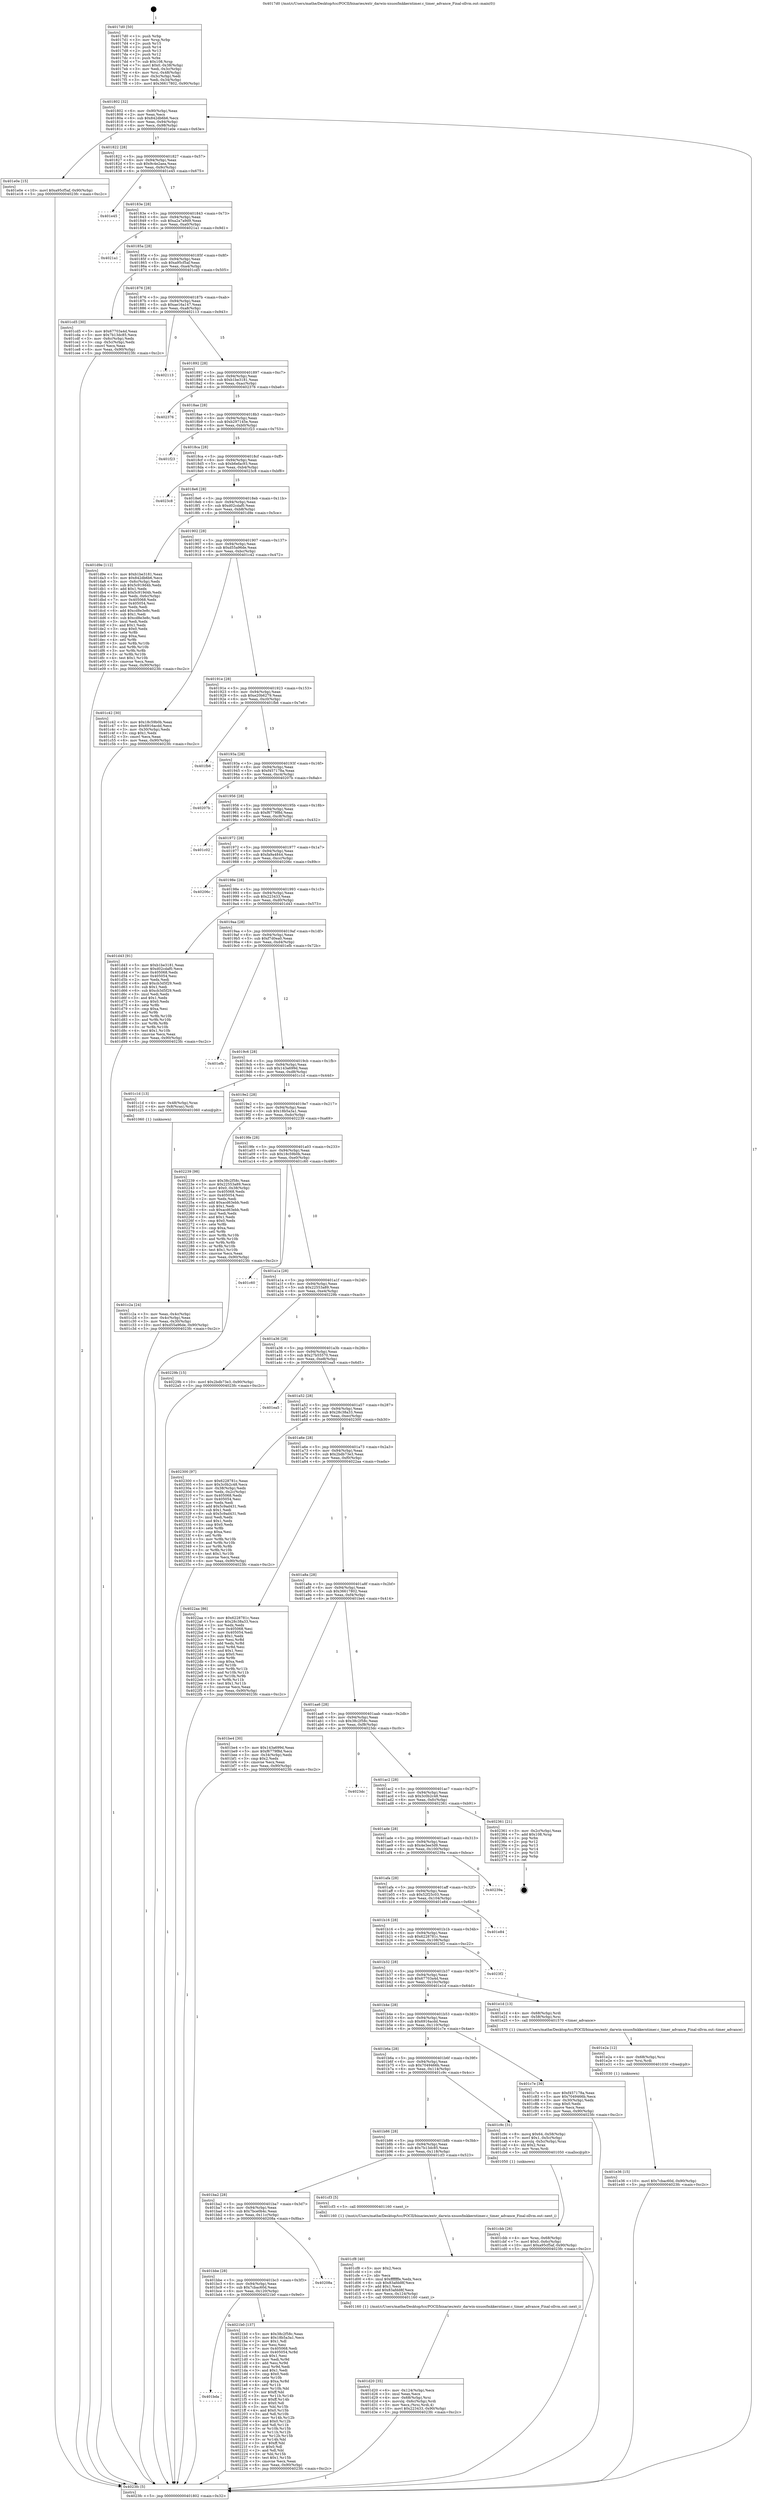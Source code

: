 digraph "0x4017d0" {
  label = "0x4017d0 (/mnt/c/Users/mathe/Desktop/tcc/POCII/binaries/extr_darwin-xnuosfmkkerntimer.c_timer_advance_Final-ollvm.out::main(0))"
  labelloc = "t"
  node[shape=record]

  Entry [label="",width=0.3,height=0.3,shape=circle,fillcolor=black,style=filled]
  "0x401802" [label="{
     0x401802 [32]\l
     | [instrs]\l
     &nbsp;&nbsp;0x401802 \<+6\>: mov -0x90(%rbp),%eax\l
     &nbsp;&nbsp;0x401808 \<+2\>: mov %eax,%ecx\l
     &nbsp;&nbsp;0x40180a \<+6\>: sub $0x842db6b6,%ecx\l
     &nbsp;&nbsp;0x401810 \<+6\>: mov %eax,-0x94(%rbp)\l
     &nbsp;&nbsp;0x401816 \<+6\>: mov %ecx,-0x98(%rbp)\l
     &nbsp;&nbsp;0x40181c \<+6\>: je 0000000000401e0e \<main+0x63e\>\l
  }"]
  "0x401e0e" [label="{
     0x401e0e [15]\l
     | [instrs]\l
     &nbsp;&nbsp;0x401e0e \<+10\>: movl $0xa95cf5af,-0x90(%rbp)\l
     &nbsp;&nbsp;0x401e18 \<+5\>: jmp 00000000004023fc \<main+0xc2c\>\l
  }"]
  "0x401822" [label="{
     0x401822 [28]\l
     | [instrs]\l
     &nbsp;&nbsp;0x401822 \<+5\>: jmp 0000000000401827 \<main+0x57\>\l
     &nbsp;&nbsp;0x401827 \<+6\>: mov -0x94(%rbp),%eax\l
     &nbsp;&nbsp;0x40182d \<+5\>: sub $0x9c4e2aea,%eax\l
     &nbsp;&nbsp;0x401832 \<+6\>: mov %eax,-0x9c(%rbp)\l
     &nbsp;&nbsp;0x401838 \<+6\>: je 0000000000401e45 \<main+0x675\>\l
  }"]
  Exit [label="",width=0.3,height=0.3,shape=circle,fillcolor=black,style=filled,peripheries=2]
  "0x401e45" [label="{
     0x401e45\l
  }", style=dashed]
  "0x40183e" [label="{
     0x40183e [28]\l
     | [instrs]\l
     &nbsp;&nbsp;0x40183e \<+5\>: jmp 0000000000401843 \<main+0x73\>\l
     &nbsp;&nbsp;0x401843 \<+6\>: mov -0x94(%rbp),%eax\l
     &nbsp;&nbsp;0x401849 \<+5\>: sub $0xa2a7a9d9,%eax\l
     &nbsp;&nbsp;0x40184e \<+6\>: mov %eax,-0xa0(%rbp)\l
     &nbsp;&nbsp;0x401854 \<+6\>: je 00000000004021a1 \<main+0x9d1\>\l
  }"]
  "0x401bda" [label="{
     0x401bda\l
  }", style=dashed]
  "0x4021a1" [label="{
     0x4021a1\l
  }", style=dashed]
  "0x40185a" [label="{
     0x40185a [28]\l
     | [instrs]\l
     &nbsp;&nbsp;0x40185a \<+5\>: jmp 000000000040185f \<main+0x8f\>\l
     &nbsp;&nbsp;0x40185f \<+6\>: mov -0x94(%rbp),%eax\l
     &nbsp;&nbsp;0x401865 \<+5\>: sub $0xa95cf5af,%eax\l
     &nbsp;&nbsp;0x40186a \<+6\>: mov %eax,-0xa4(%rbp)\l
     &nbsp;&nbsp;0x401870 \<+6\>: je 0000000000401cd5 \<main+0x505\>\l
  }"]
  "0x4021b0" [label="{
     0x4021b0 [137]\l
     | [instrs]\l
     &nbsp;&nbsp;0x4021b0 \<+5\>: mov $0x38c2f58c,%eax\l
     &nbsp;&nbsp;0x4021b5 \<+5\>: mov $0x18b5a3a1,%ecx\l
     &nbsp;&nbsp;0x4021ba \<+2\>: mov $0x1,%dl\l
     &nbsp;&nbsp;0x4021bc \<+2\>: xor %esi,%esi\l
     &nbsp;&nbsp;0x4021be \<+7\>: mov 0x405068,%edi\l
     &nbsp;&nbsp;0x4021c5 \<+8\>: mov 0x405054,%r8d\l
     &nbsp;&nbsp;0x4021cd \<+3\>: sub $0x1,%esi\l
     &nbsp;&nbsp;0x4021d0 \<+3\>: mov %edi,%r9d\l
     &nbsp;&nbsp;0x4021d3 \<+3\>: add %esi,%r9d\l
     &nbsp;&nbsp;0x4021d6 \<+4\>: imul %r9d,%edi\l
     &nbsp;&nbsp;0x4021da \<+3\>: and $0x1,%edi\l
     &nbsp;&nbsp;0x4021dd \<+3\>: cmp $0x0,%edi\l
     &nbsp;&nbsp;0x4021e0 \<+4\>: sete %r10b\l
     &nbsp;&nbsp;0x4021e4 \<+4\>: cmp $0xa,%r8d\l
     &nbsp;&nbsp;0x4021e8 \<+4\>: setl %r11b\l
     &nbsp;&nbsp;0x4021ec \<+3\>: mov %r10b,%bl\l
     &nbsp;&nbsp;0x4021ef \<+3\>: xor $0xff,%bl\l
     &nbsp;&nbsp;0x4021f2 \<+3\>: mov %r11b,%r14b\l
     &nbsp;&nbsp;0x4021f5 \<+4\>: xor $0xff,%r14b\l
     &nbsp;&nbsp;0x4021f9 \<+3\>: xor $0x0,%dl\l
     &nbsp;&nbsp;0x4021fc \<+3\>: mov %bl,%r15b\l
     &nbsp;&nbsp;0x4021ff \<+4\>: and $0x0,%r15b\l
     &nbsp;&nbsp;0x402203 \<+3\>: and %dl,%r10b\l
     &nbsp;&nbsp;0x402206 \<+3\>: mov %r14b,%r12b\l
     &nbsp;&nbsp;0x402209 \<+4\>: and $0x0,%r12b\l
     &nbsp;&nbsp;0x40220d \<+3\>: and %dl,%r11b\l
     &nbsp;&nbsp;0x402210 \<+3\>: or %r10b,%r15b\l
     &nbsp;&nbsp;0x402213 \<+3\>: or %r11b,%r12b\l
     &nbsp;&nbsp;0x402216 \<+3\>: xor %r12b,%r15b\l
     &nbsp;&nbsp;0x402219 \<+3\>: or %r14b,%bl\l
     &nbsp;&nbsp;0x40221c \<+3\>: xor $0xff,%bl\l
     &nbsp;&nbsp;0x40221f \<+3\>: or $0x0,%dl\l
     &nbsp;&nbsp;0x402222 \<+2\>: and %dl,%bl\l
     &nbsp;&nbsp;0x402224 \<+3\>: or %bl,%r15b\l
     &nbsp;&nbsp;0x402227 \<+4\>: test $0x1,%r15b\l
     &nbsp;&nbsp;0x40222b \<+3\>: cmovne %ecx,%eax\l
     &nbsp;&nbsp;0x40222e \<+6\>: mov %eax,-0x90(%rbp)\l
     &nbsp;&nbsp;0x402234 \<+5\>: jmp 00000000004023fc \<main+0xc2c\>\l
  }"]
  "0x401cd5" [label="{
     0x401cd5 [30]\l
     | [instrs]\l
     &nbsp;&nbsp;0x401cd5 \<+5\>: mov $0x67703a4d,%eax\l
     &nbsp;&nbsp;0x401cda \<+5\>: mov $0x7b13dc85,%ecx\l
     &nbsp;&nbsp;0x401cdf \<+3\>: mov -0x6c(%rbp),%edx\l
     &nbsp;&nbsp;0x401ce2 \<+3\>: cmp -0x5c(%rbp),%edx\l
     &nbsp;&nbsp;0x401ce5 \<+3\>: cmovl %ecx,%eax\l
     &nbsp;&nbsp;0x401ce8 \<+6\>: mov %eax,-0x90(%rbp)\l
     &nbsp;&nbsp;0x401cee \<+5\>: jmp 00000000004023fc \<main+0xc2c\>\l
  }"]
  "0x401876" [label="{
     0x401876 [28]\l
     | [instrs]\l
     &nbsp;&nbsp;0x401876 \<+5\>: jmp 000000000040187b \<main+0xab\>\l
     &nbsp;&nbsp;0x40187b \<+6\>: mov -0x94(%rbp),%eax\l
     &nbsp;&nbsp;0x401881 \<+5\>: sub $0xae16a147,%eax\l
     &nbsp;&nbsp;0x401886 \<+6\>: mov %eax,-0xa8(%rbp)\l
     &nbsp;&nbsp;0x40188c \<+6\>: je 0000000000402113 \<main+0x943\>\l
  }"]
  "0x401bbe" [label="{
     0x401bbe [28]\l
     | [instrs]\l
     &nbsp;&nbsp;0x401bbe \<+5\>: jmp 0000000000401bc3 \<main+0x3f3\>\l
     &nbsp;&nbsp;0x401bc3 \<+6\>: mov -0x94(%rbp),%eax\l
     &nbsp;&nbsp;0x401bc9 \<+5\>: sub $0x7cbac60d,%eax\l
     &nbsp;&nbsp;0x401bce \<+6\>: mov %eax,-0x120(%rbp)\l
     &nbsp;&nbsp;0x401bd4 \<+6\>: je 00000000004021b0 \<main+0x9e0\>\l
  }"]
  "0x402113" [label="{
     0x402113\l
  }", style=dashed]
  "0x401892" [label="{
     0x401892 [28]\l
     | [instrs]\l
     &nbsp;&nbsp;0x401892 \<+5\>: jmp 0000000000401897 \<main+0xc7\>\l
     &nbsp;&nbsp;0x401897 \<+6\>: mov -0x94(%rbp),%eax\l
     &nbsp;&nbsp;0x40189d \<+5\>: sub $0xb1be3181,%eax\l
     &nbsp;&nbsp;0x4018a2 \<+6\>: mov %eax,-0xac(%rbp)\l
     &nbsp;&nbsp;0x4018a8 \<+6\>: je 0000000000402376 \<main+0xba6\>\l
  }"]
  "0x40208a" [label="{
     0x40208a\l
  }", style=dashed]
  "0x402376" [label="{
     0x402376\l
  }", style=dashed]
  "0x4018ae" [label="{
     0x4018ae [28]\l
     | [instrs]\l
     &nbsp;&nbsp;0x4018ae \<+5\>: jmp 00000000004018b3 \<main+0xe3\>\l
     &nbsp;&nbsp;0x4018b3 \<+6\>: mov -0x94(%rbp),%eax\l
     &nbsp;&nbsp;0x4018b9 \<+5\>: sub $0xb297145e,%eax\l
     &nbsp;&nbsp;0x4018be \<+6\>: mov %eax,-0xb0(%rbp)\l
     &nbsp;&nbsp;0x4018c4 \<+6\>: je 0000000000401f23 \<main+0x753\>\l
  }"]
  "0x401e36" [label="{
     0x401e36 [15]\l
     | [instrs]\l
     &nbsp;&nbsp;0x401e36 \<+10\>: movl $0x7cbac60d,-0x90(%rbp)\l
     &nbsp;&nbsp;0x401e40 \<+5\>: jmp 00000000004023fc \<main+0xc2c\>\l
  }"]
  "0x401f23" [label="{
     0x401f23\l
  }", style=dashed]
  "0x4018ca" [label="{
     0x4018ca [28]\l
     | [instrs]\l
     &nbsp;&nbsp;0x4018ca \<+5\>: jmp 00000000004018cf \<main+0xff\>\l
     &nbsp;&nbsp;0x4018cf \<+6\>: mov -0x94(%rbp),%eax\l
     &nbsp;&nbsp;0x4018d5 \<+5\>: sub $0xb6efac93,%eax\l
     &nbsp;&nbsp;0x4018da \<+6\>: mov %eax,-0xb4(%rbp)\l
     &nbsp;&nbsp;0x4018e0 \<+6\>: je 00000000004023c8 \<main+0xbf8\>\l
  }"]
  "0x401e2a" [label="{
     0x401e2a [12]\l
     | [instrs]\l
     &nbsp;&nbsp;0x401e2a \<+4\>: mov -0x68(%rbp),%rsi\l
     &nbsp;&nbsp;0x401e2e \<+3\>: mov %rsi,%rdi\l
     &nbsp;&nbsp;0x401e31 \<+5\>: call 0000000000401030 \<free@plt\>\l
     | [calls]\l
     &nbsp;&nbsp;0x401030 \{1\} (unknown)\l
  }"]
  "0x4023c8" [label="{
     0x4023c8\l
  }", style=dashed]
  "0x4018e6" [label="{
     0x4018e6 [28]\l
     | [instrs]\l
     &nbsp;&nbsp;0x4018e6 \<+5\>: jmp 00000000004018eb \<main+0x11b\>\l
     &nbsp;&nbsp;0x4018eb \<+6\>: mov -0x94(%rbp),%eax\l
     &nbsp;&nbsp;0x4018f1 \<+5\>: sub $0xd02cdaf0,%eax\l
     &nbsp;&nbsp;0x4018f6 \<+6\>: mov %eax,-0xb8(%rbp)\l
     &nbsp;&nbsp;0x4018fc \<+6\>: je 0000000000401d9e \<main+0x5ce\>\l
  }"]
  "0x401d20" [label="{
     0x401d20 [35]\l
     | [instrs]\l
     &nbsp;&nbsp;0x401d20 \<+6\>: mov -0x124(%rbp),%ecx\l
     &nbsp;&nbsp;0x401d26 \<+3\>: imul %eax,%ecx\l
     &nbsp;&nbsp;0x401d29 \<+4\>: mov -0x68(%rbp),%rsi\l
     &nbsp;&nbsp;0x401d2d \<+4\>: movslq -0x6c(%rbp),%rdi\l
     &nbsp;&nbsp;0x401d31 \<+3\>: mov %ecx,(%rsi,%rdi,4)\l
     &nbsp;&nbsp;0x401d34 \<+10\>: movl $0x223433,-0x90(%rbp)\l
     &nbsp;&nbsp;0x401d3e \<+5\>: jmp 00000000004023fc \<main+0xc2c\>\l
  }"]
  "0x401d9e" [label="{
     0x401d9e [112]\l
     | [instrs]\l
     &nbsp;&nbsp;0x401d9e \<+5\>: mov $0xb1be3181,%eax\l
     &nbsp;&nbsp;0x401da3 \<+5\>: mov $0x842db6b6,%ecx\l
     &nbsp;&nbsp;0x401da8 \<+3\>: mov -0x6c(%rbp),%edx\l
     &nbsp;&nbsp;0x401dab \<+6\>: sub $0x5c919d4b,%edx\l
     &nbsp;&nbsp;0x401db1 \<+3\>: add $0x1,%edx\l
     &nbsp;&nbsp;0x401db4 \<+6\>: add $0x5c919d4b,%edx\l
     &nbsp;&nbsp;0x401dba \<+3\>: mov %edx,-0x6c(%rbp)\l
     &nbsp;&nbsp;0x401dbd \<+7\>: mov 0x405068,%edx\l
     &nbsp;&nbsp;0x401dc4 \<+7\>: mov 0x405054,%esi\l
     &nbsp;&nbsp;0x401dcb \<+2\>: mov %edx,%edi\l
     &nbsp;&nbsp;0x401dcd \<+6\>: add $0xcd8e3e8c,%edi\l
     &nbsp;&nbsp;0x401dd3 \<+3\>: sub $0x1,%edi\l
     &nbsp;&nbsp;0x401dd6 \<+6\>: sub $0xcd8e3e8c,%edi\l
     &nbsp;&nbsp;0x401ddc \<+3\>: imul %edi,%edx\l
     &nbsp;&nbsp;0x401ddf \<+3\>: and $0x1,%edx\l
     &nbsp;&nbsp;0x401de2 \<+3\>: cmp $0x0,%edx\l
     &nbsp;&nbsp;0x401de5 \<+4\>: sete %r8b\l
     &nbsp;&nbsp;0x401de9 \<+3\>: cmp $0xa,%esi\l
     &nbsp;&nbsp;0x401dec \<+4\>: setl %r9b\l
     &nbsp;&nbsp;0x401df0 \<+3\>: mov %r8b,%r10b\l
     &nbsp;&nbsp;0x401df3 \<+3\>: and %r9b,%r10b\l
     &nbsp;&nbsp;0x401df6 \<+3\>: xor %r9b,%r8b\l
     &nbsp;&nbsp;0x401df9 \<+3\>: or %r8b,%r10b\l
     &nbsp;&nbsp;0x401dfc \<+4\>: test $0x1,%r10b\l
     &nbsp;&nbsp;0x401e00 \<+3\>: cmovne %ecx,%eax\l
     &nbsp;&nbsp;0x401e03 \<+6\>: mov %eax,-0x90(%rbp)\l
     &nbsp;&nbsp;0x401e09 \<+5\>: jmp 00000000004023fc \<main+0xc2c\>\l
  }"]
  "0x401902" [label="{
     0x401902 [28]\l
     | [instrs]\l
     &nbsp;&nbsp;0x401902 \<+5\>: jmp 0000000000401907 \<main+0x137\>\l
     &nbsp;&nbsp;0x401907 \<+6\>: mov -0x94(%rbp),%eax\l
     &nbsp;&nbsp;0x40190d \<+5\>: sub $0xd55a96de,%eax\l
     &nbsp;&nbsp;0x401912 \<+6\>: mov %eax,-0xbc(%rbp)\l
     &nbsp;&nbsp;0x401918 \<+6\>: je 0000000000401c42 \<main+0x472\>\l
  }"]
  "0x401cf8" [label="{
     0x401cf8 [40]\l
     | [instrs]\l
     &nbsp;&nbsp;0x401cf8 \<+5\>: mov $0x2,%ecx\l
     &nbsp;&nbsp;0x401cfd \<+1\>: cltd\l
     &nbsp;&nbsp;0x401cfe \<+2\>: idiv %ecx\l
     &nbsp;&nbsp;0x401d00 \<+6\>: imul $0xfffffffe,%edx,%ecx\l
     &nbsp;&nbsp;0x401d06 \<+6\>: sub $0x83afdd8f,%ecx\l
     &nbsp;&nbsp;0x401d0c \<+3\>: add $0x1,%ecx\l
     &nbsp;&nbsp;0x401d0f \<+6\>: add $0x83afdd8f,%ecx\l
     &nbsp;&nbsp;0x401d15 \<+6\>: mov %ecx,-0x124(%rbp)\l
     &nbsp;&nbsp;0x401d1b \<+5\>: call 0000000000401160 \<next_i\>\l
     | [calls]\l
     &nbsp;&nbsp;0x401160 \{1\} (/mnt/c/Users/mathe/Desktop/tcc/POCII/binaries/extr_darwin-xnuosfmkkerntimer.c_timer_advance_Final-ollvm.out::next_i)\l
  }"]
  "0x401c42" [label="{
     0x401c42 [30]\l
     | [instrs]\l
     &nbsp;&nbsp;0x401c42 \<+5\>: mov $0x18c59b0b,%eax\l
     &nbsp;&nbsp;0x401c47 \<+5\>: mov $0x6916acdd,%ecx\l
     &nbsp;&nbsp;0x401c4c \<+3\>: mov -0x30(%rbp),%edx\l
     &nbsp;&nbsp;0x401c4f \<+3\>: cmp $0x1,%edx\l
     &nbsp;&nbsp;0x401c52 \<+3\>: cmovl %ecx,%eax\l
     &nbsp;&nbsp;0x401c55 \<+6\>: mov %eax,-0x90(%rbp)\l
     &nbsp;&nbsp;0x401c5b \<+5\>: jmp 00000000004023fc \<main+0xc2c\>\l
  }"]
  "0x40191e" [label="{
     0x40191e [28]\l
     | [instrs]\l
     &nbsp;&nbsp;0x40191e \<+5\>: jmp 0000000000401923 \<main+0x153\>\l
     &nbsp;&nbsp;0x401923 \<+6\>: mov -0x94(%rbp),%eax\l
     &nbsp;&nbsp;0x401929 \<+5\>: sub $0xe20b6279,%eax\l
     &nbsp;&nbsp;0x40192e \<+6\>: mov %eax,-0xc0(%rbp)\l
     &nbsp;&nbsp;0x401934 \<+6\>: je 0000000000401fb6 \<main+0x7e6\>\l
  }"]
  "0x401ba2" [label="{
     0x401ba2 [28]\l
     | [instrs]\l
     &nbsp;&nbsp;0x401ba2 \<+5\>: jmp 0000000000401ba7 \<main+0x3d7\>\l
     &nbsp;&nbsp;0x401ba7 \<+6\>: mov -0x94(%rbp),%eax\l
     &nbsp;&nbsp;0x401bad \<+5\>: sub $0x7bce0b4c,%eax\l
     &nbsp;&nbsp;0x401bb2 \<+6\>: mov %eax,-0x11c(%rbp)\l
     &nbsp;&nbsp;0x401bb8 \<+6\>: je 000000000040208a \<main+0x8ba\>\l
  }"]
  "0x401fb6" [label="{
     0x401fb6\l
  }", style=dashed]
  "0x40193a" [label="{
     0x40193a [28]\l
     | [instrs]\l
     &nbsp;&nbsp;0x40193a \<+5\>: jmp 000000000040193f \<main+0x16f\>\l
     &nbsp;&nbsp;0x40193f \<+6\>: mov -0x94(%rbp),%eax\l
     &nbsp;&nbsp;0x401945 \<+5\>: sub $0xf457178a,%eax\l
     &nbsp;&nbsp;0x40194a \<+6\>: mov %eax,-0xc4(%rbp)\l
     &nbsp;&nbsp;0x401950 \<+6\>: je 000000000040207b \<main+0x8ab\>\l
  }"]
  "0x401cf3" [label="{
     0x401cf3 [5]\l
     | [instrs]\l
     &nbsp;&nbsp;0x401cf3 \<+5\>: call 0000000000401160 \<next_i\>\l
     | [calls]\l
     &nbsp;&nbsp;0x401160 \{1\} (/mnt/c/Users/mathe/Desktop/tcc/POCII/binaries/extr_darwin-xnuosfmkkerntimer.c_timer_advance_Final-ollvm.out::next_i)\l
  }"]
  "0x40207b" [label="{
     0x40207b\l
  }", style=dashed]
  "0x401956" [label="{
     0x401956 [28]\l
     | [instrs]\l
     &nbsp;&nbsp;0x401956 \<+5\>: jmp 000000000040195b \<main+0x18b\>\l
     &nbsp;&nbsp;0x40195b \<+6\>: mov -0x94(%rbp),%eax\l
     &nbsp;&nbsp;0x401961 \<+5\>: sub $0xf6779f8d,%eax\l
     &nbsp;&nbsp;0x401966 \<+6\>: mov %eax,-0xc8(%rbp)\l
     &nbsp;&nbsp;0x40196c \<+6\>: je 0000000000401c02 \<main+0x432\>\l
  }"]
  "0x401cbb" [label="{
     0x401cbb [26]\l
     | [instrs]\l
     &nbsp;&nbsp;0x401cbb \<+4\>: mov %rax,-0x68(%rbp)\l
     &nbsp;&nbsp;0x401cbf \<+7\>: movl $0x0,-0x6c(%rbp)\l
     &nbsp;&nbsp;0x401cc6 \<+10\>: movl $0xa95cf5af,-0x90(%rbp)\l
     &nbsp;&nbsp;0x401cd0 \<+5\>: jmp 00000000004023fc \<main+0xc2c\>\l
  }"]
  "0x401c02" [label="{
     0x401c02\l
  }", style=dashed]
  "0x401972" [label="{
     0x401972 [28]\l
     | [instrs]\l
     &nbsp;&nbsp;0x401972 \<+5\>: jmp 0000000000401977 \<main+0x1a7\>\l
     &nbsp;&nbsp;0x401977 \<+6\>: mov -0x94(%rbp),%eax\l
     &nbsp;&nbsp;0x40197d \<+5\>: sub $0xfa9a4844,%eax\l
     &nbsp;&nbsp;0x401982 \<+6\>: mov %eax,-0xcc(%rbp)\l
     &nbsp;&nbsp;0x401988 \<+6\>: je 000000000040206c \<main+0x89c\>\l
  }"]
  "0x401b86" [label="{
     0x401b86 [28]\l
     | [instrs]\l
     &nbsp;&nbsp;0x401b86 \<+5\>: jmp 0000000000401b8b \<main+0x3bb\>\l
     &nbsp;&nbsp;0x401b8b \<+6\>: mov -0x94(%rbp),%eax\l
     &nbsp;&nbsp;0x401b91 \<+5\>: sub $0x7b13dc85,%eax\l
     &nbsp;&nbsp;0x401b96 \<+6\>: mov %eax,-0x118(%rbp)\l
     &nbsp;&nbsp;0x401b9c \<+6\>: je 0000000000401cf3 \<main+0x523\>\l
  }"]
  "0x40206c" [label="{
     0x40206c\l
  }", style=dashed]
  "0x40198e" [label="{
     0x40198e [28]\l
     | [instrs]\l
     &nbsp;&nbsp;0x40198e \<+5\>: jmp 0000000000401993 \<main+0x1c3\>\l
     &nbsp;&nbsp;0x401993 \<+6\>: mov -0x94(%rbp),%eax\l
     &nbsp;&nbsp;0x401999 \<+5\>: sub $0x223433,%eax\l
     &nbsp;&nbsp;0x40199e \<+6\>: mov %eax,-0xd0(%rbp)\l
     &nbsp;&nbsp;0x4019a4 \<+6\>: je 0000000000401d43 \<main+0x573\>\l
  }"]
  "0x401c9c" [label="{
     0x401c9c [31]\l
     | [instrs]\l
     &nbsp;&nbsp;0x401c9c \<+8\>: movq $0x64,-0x58(%rbp)\l
     &nbsp;&nbsp;0x401ca4 \<+7\>: movl $0x1,-0x5c(%rbp)\l
     &nbsp;&nbsp;0x401cab \<+4\>: movslq -0x5c(%rbp),%rax\l
     &nbsp;&nbsp;0x401caf \<+4\>: shl $0x2,%rax\l
     &nbsp;&nbsp;0x401cb3 \<+3\>: mov %rax,%rdi\l
     &nbsp;&nbsp;0x401cb6 \<+5\>: call 0000000000401050 \<malloc@plt\>\l
     | [calls]\l
     &nbsp;&nbsp;0x401050 \{1\} (unknown)\l
  }"]
  "0x401d43" [label="{
     0x401d43 [91]\l
     | [instrs]\l
     &nbsp;&nbsp;0x401d43 \<+5\>: mov $0xb1be3181,%eax\l
     &nbsp;&nbsp;0x401d48 \<+5\>: mov $0xd02cdaf0,%ecx\l
     &nbsp;&nbsp;0x401d4d \<+7\>: mov 0x405068,%edx\l
     &nbsp;&nbsp;0x401d54 \<+7\>: mov 0x405054,%esi\l
     &nbsp;&nbsp;0x401d5b \<+2\>: mov %edx,%edi\l
     &nbsp;&nbsp;0x401d5d \<+6\>: add $0xcb3d5f29,%edi\l
     &nbsp;&nbsp;0x401d63 \<+3\>: sub $0x1,%edi\l
     &nbsp;&nbsp;0x401d66 \<+6\>: sub $0xcb3d5f29,%edi\l
     &nbsp;&nbsp;0x401d6c \<+3\>: imul %edi,%edx\l
     &nbsp;&nbsp;0x401d6f \<+3\>: and $0x1,%edx\l
     &nbsp;&nbsp;0x401d72 \<+3\>: cmp $0x0,%edx\l
     &nbsp;&nbsp;0x401d75 \<+4\>: sete %r8b\l
     &nbsp;&nbsp;0x401d79 \<+3\>: cmp $0xa,%esi\l
     &nbsp;&nbsp;0x401d7c \<+4\>: setl %r9b\l
     &nbsp;&nbsp;0x401d80 \<+3\>: mov %r8b,%r10b\l
     &nbsp;&nbsp;0x401d83 \<+3\>: and %r9b,%r10b\l
     &nbsp;&nbsp;0x401d86 \<+3\>: xor %r9b,%r8b\l
     &nbsp;&nbsp;0x401d89 \<+3\>: or %r8b,%r10b\l
     &nbsp;&nbsp;0x401d8c \<+4\>: test $0x1,%r10b\l
     &nbsp;&nbsp;0x401d90 \<+3\>: cmovne %ecx,%eax\l
     &nbsp;&nbsp;0x401d93 \<+6\>: mov %eax,-0x90(%rbp)\l
     &nbsp;&nbsp;0x401d99 \<+5\>: jmp 00000000004023fc \<main+0xc2c\>\l
  }"]
  "0x4019aa" [label="{
     0x4019aa [28]\l
     | [instrs]\l
     &nbsp;&nbsp;0x4019aa \<+5\>: jmp 00000000004019af \<main+0x1df\>\l
     &nbsp;&nbsp;0x4019af \<+6\>: mov -0x94(%rbp),%eax\l
     &nbsp;&nbsp;0x4019b5 \<+5\>: sub $0xf7d0ea0,%eax\l
     &nbsp;&nbsp;0x4019ba \<+6\>: mov %eax,-0xd4(%rbp)\l
     &nbsp;&nbsp;0x4019c0 \<+6\>: je 0000000000401efb \<main+0x72b\>\l
  }"]
  "0x401b6a" [label="{
     0x401b6a [28]\l
     | [instrs]\l
     &nbsp;&nbsp;0x401b6a \<+5\>: jmp 0000000000401b6f \<main+0x39f\>\l
     &nbsp;&nbsp;0x401b6f \<+6\>: mov -0x94(%rbp),%eax\l
     &nbsp;&nbsp;0x401b75 \<+5\>: sub $0x7049466b,%eax\l
     &nbsp;&nbsp;0x401b7a \<+6\>: mov %eax,-0x114(%rbp)\l
     &nbsp;&nbsp;0x401b80 \<+6\>: je 0000000000401c9c \<main+0x4cc\>\l
  }"]
  "0x401efb" [label="{
     0x401efb\l
  }", style=dashed]
  "0x4019c6" [label="{
     0x4019c6 [28]\l
     | [instrs]\l
     &nbsp;&nbsp;0x4019c6 \<+5\>: jmp 00000000004019cb \<main+0x1fb\>\l
     &nbsp;&nbsp;0x4019cb \<+6\>: mov -0x94(%rbp),%eax\l
     &nbsp;&nbsp;0x4019d1 \<+5\>: sub $0x143a699d,%eax\l
     &nbsp;&nbsp;0x4019d6 \<+6\>: mov %eax,-0xd8(%rbp)\l
     &nbsp;&nbsp;0x4019dc \<+6\>: je 0000000000401c1d \<main+0x44d\>\l
  }"]
  "0x401c7e" [label="{
     0x401c7e [30]\l
     | [instrs]\l
     &nbsp;&nbsp;0x401c7e \<+5\>: mov $0xf457178a,%eax\l
     &nbsp;&nbsp;0x401c83 \<+5\>: mov $0x7049466b,%ecx\l
     &nbsp;&nbsp;0x401c88 \<+3\>: mov -0x30(%rbp),%edx\l
     &nbsp;&nbsp;0x401c8b \<+3\>: cmp $0x0,%edx\l
     &nbsp;&nbsp;0x401c8e \<+3\>: cmove %ecx,%eax\l
     &nbsp;&nbsp;0x401c91 \<+6\>: mov %eax,-0x90(%rbp)\l
     &nbsp;&nbsp;0x401c97 \<+5\>: jmp 00000000004023fc \<main+0xc2c\>\l
  }"]
  "0x401c1d" [label="{
     0x401c1d [13]\l
     | [instrs]\l
     &nbsp;&nbsp;0x401c1d \<+4\>: mov -0x48(%rbp),%rax\l
     &nbsp;&nbsp;0x401c21 \<+4\>: mov 0x8(%rax),%rdi\l
     &nbsp;&nbsp;0x401c25 \<+5\>: call 0000000000401060 \<atoi@plt\>\l
     | [calls]\l
     &nbsp;&nbsp;0x401060 \{1\} (unknown)\l
  }"]
  "0x4019e2" [label="{
     0x4019e2 [28]\l
     | [instrs]\l
     &nbsp;&nbsp;0x4019e2 \<+5\>: jmp 00000000004019e7 \<main+0x217\>\l
     &nbsp;&nbsp;0x4019e7 \<+6\>: mov -0x94(%rbp),%eax\l
     &nbsp;&nbsp;0x4019ed \<+5\>: sub $0x18b5a3a1,%eax\l
     &nbsp;&nbsp;0x4019f2 \<+6\>: mov %eax,-0xdc(%rbp)\l
     &nbsp;&nbsp;0x4019f8 \<+6\>: je 0000000000402239 \<main+0xa69\>\l
  }"]
  "0x401b4e" [label="{
     0x401b4e [28]\l
     | [instrs]\l
     &nbsp;&nbsp;0x401b4e \<+5\>: jmp 0000000000401b53 \<main+0x383\>\l
     &nbsp;&nbsp;0x401b53 \<+6\>: mov -0x94(%rbp),%eax\l
     &nbsp;&nbsp;0x401b59 \<+5\>: sub $0x6916acdd,%eax\l
     &nbsp;&nbsp;0x401b5e \<+6\>: mov %eax,-0x110(%rbp)\l
     &nbsp;&nbsp;0x401b64 \<+6\>: je 0000000000401c7e \<main+0x4ae\>\l
  }"]
  "0x402239" [label="{
     0x402239 [98]\l
     | [instrs]\l
     &nbsp;&nbsp;0x402239 \<+5\>: mov $0x38c2f58c,%eax\l
     &nbsp;&nbsp;0x40223e \<+5\>: mov $0x22553a89,%ecx\l
     &nbsp;&nbsp;0x402243 \<+7\>: movl $0x0,-0x38(%rbp)\l
     &nbsp;&nbsp;0x40224a \<+7\>: mov 0x405068,%edx\l
     &nbsp;&nbsp;0x402251 \<+7\>: mov 0x405054,%esi\l
     &nbsp;&nbsp;0x402258 \<+2\>: mov %edx,%edi\l
     &nbsp;&nbsp;0x40225a \<+6\>: add $0xacd63ebb,%edi\l
     &nbsp;&nbsp;0x402260 \<+3\>: sub $0x1,%edi\l
     &nbsp;&nbsp;0x402263 \<+6\>: sub $0xacd63ebb,%edi\l
     &nbsp;&nbsp;0x402269 \<+3\>: imul %edi,%edx\l
     &nbsp;&nbsp;0x40226c \<+3\>: and $0x1,%edx\l
     &nbsp;&nbsp;0x40226f \<+3\>: cmp $0x0,%edx\l
     &nbsp;&nbsp;0x402272 \<+4\>: sete %r8b\l
     &nbsp;&nbsp;0x402276 \<+3\>: cmp $0xa,%esi\l
     &nbsp;&nbsp;0x402279 \<+4\>: setl %r9b\l
     &nbsp;&nbsp;0x40227d \<+3\>: mov %r8b,%r10b\l
     &nbsp;&nbsp;0x402280 \<+3\>: and %r9b,%r10b\l
     &nbsp;&nbsp;0x402283 \<+3\>: xor %r9b,%r8b\l
     &nbsp;&nbsp;0x402286 \<+3\>: or %r8b,%r10b\l
     &nbsp;&nbsp;0x402289 \<+4\>: test $0x1,%r10b\l
     &nbsp;&nbsp;0x40228d \<+3\>: cmovne %ecx,%eax\l
     &nbsp;&nbsp;0x402290 \<+6\>: mov %eax,-0x90(%rbp)\l
     &nbsp;&nbsp;0x402296 \<+5\>: jmp 00000000004023fc \<main+0xc2c\>\l
  }"]
  "0x4019fe" [label="{
     0x4019fe [28]\l
     | [instrs]\l
     &nbsp;&nbsp;0x4019fe \<+5\>: jmp 0000000000401a03 \<main+0x233\>\l
     &nbsp;&nbsp;0x401a03 \<+6\>: mov -0x94(%rbp),%eax\l
     &nbsp;&nbsp;0x401a09 \<+5\>: sub $0x18c59b0b,%eax\l
     &nbsp;&nbsp;0x401a0e \<+6\>: mov %eax,-0xe0(%rbp)\l
     &nbsp;&nbsp;0x401a14 \<+6\>: je 0000000000401c60 \<main+0x490\>\l
  }"]
  "0x401e1d" [label="{
     0x401e1d [13]\l
     | [instrs]\l
     &nbsp;&nbsp;0x401e1d \<+4\>: mov -0x68(%rbp),%rdi\l
     &nbsp;&nbsp;0x401e21 \<+4\>: mov -0x58(%rbp),%rsi\l
     &nbsp;&nbsp;0x401e25 \<+5\>: call 0000000000401570 \<timer_advance\>\l
     | [calls]\l
     &nbsp;&nbsp;0x401570 \{1\} (/mnt/c/Users/mathe/Desktop/tcc/POCII/binaries/extr_darwin-xnuosfmkkerntimer.c_timer_advance_Final-ollvm.out::timer_advance)\l
  }"]
  "0x401c60" [label="{
     0x401c60\l
  }", style=dashed]
  "0x401a1a" [label="{
     0x401a1a [28]\l
     | [instrs]\l
     &nbsp;&nbsp;0x401a1a \<+5\>: jmp 0000000000401a1f \<main+0x24f\>\l
     &nbsp;&nbsp;0x401a1f \<+6\>: mov -0x94(%rbp),%eax\l
     &nbsp;&nbsp;0x401a25 \<+5\>: sub $0x22553a89,%eax\l
     &nbsp;&nbsp;0x401a2a \<+6\>: mov %eax,-0xe4(%rbp)\l
     &nbsp;&nbsp;0x401a30 \<+6\>: je 000000000040229b \<main+0xacb\>\l
  }"]
  "0x401b32" [label="{
     0x401b32 [28]\l
     | [instrs]\l
     &nbsp;&nbsp;0x401b32 \<+5\>: jmp 0000000000401b37 \<main+0x367\>\l
     &nbsp;&nbsp;0x401b37 \<+6\>: mov -0x94(%rbp),%eax\l
     &nbsp;&nbsp;0x401b3d \<+5\>: sub $0x67703a4d,%eax\l
     &nbsp;&nbsp;0x401b42 \<+6\>: mov %eax,-0x10c(%rbp)\l
     &nbsp;&nbsp;0x401b48 \<+6\>: je 0000000000401e1d \<main+0x64d\>\l
  }"]
  "0x40229b" [label="{
     0x40229b [15]\l
     | [instrs]\l
     &nbsp;&nbsp;0x40229b \<+10\>: movl $0x2bdb73e3,-0x90(%rbp)\l
     &nbsp;&nbsp;0x4022a5 \<+5\>: jmp 00000000004023fc \<main+0xc2c\>\l
  }"]
  "0x401a36" [label="{
     0x401a36 [28]\l
     | [instrs]\l
     &nbsp;&nbsp;0x401a36 \<+5\>: jmp 0000000000401a3b \<main+0x26b\>\l
     &nbsp;&nbsp;0x401a3b \<+6\>: mov -0x94(%rbp),%eax\l
     &nbsp;&nbsp;0x401a41 \<+5\>: sub $0x27b55570,%eax\l
     &nbsp;&nbsp;0x401a46 \<+6\>: mov %eax,-0xe8(%rbp)\l
     &nbsp;&nbsp;0x401a4c \<+6\>: je 0000000000401ea5 \<main+0x6d5\>\l
  }"]
  "0x4023f2" [label="{
     0x4023f2\l
  }", style=dashed]
  "0x401ea5" [label="{
     0x401ea5\l
  }", style=dashed]
  "0x401a52" [label="{
     0x401a52 [28]\l
     | [instrs]\l
     &nbsp;&nbsp;0x401a52 \<+5\>: jmp 0000000000401a57 \<main+0x287\>\l
     &nbsp;&nbsp;0x401a57 \<+6\>: mov -0x94(%rbp),%eax\l
     &nbsp;&nbsp;0x401a5d \<+5\>: sub $0x28c38a33,%eax\l
     &nbsp;&nbsp;0x401a62 \<+6\>: mov %eax,-0xec(%rbp)\l
     &nbsp;&nbsp;0x401a68 \<+6\>: je 0000000000402300 \<main+0xb30\>\l
  }"]
  "0x401b16" [label="{
     0x401b16 [28]\l
     | [instrs]\l
     &nbsp;&nbsp;0x401b16 \<+5\>: jmp 0000000000401b1b \<main+0x34b\>\l
     &nbsp;&nbsp;0x401b1b \<+6\>: mov -0x94(%rbp),%eax\l
     &nbsp;&nbsp;0x401b21 \<+5\>: sub $0x6228781c,%eax\l
     &nbsp;&nbsp;0x401b26 \<+6\>: mov %eax,-0x108(%rbp)\l
     &nbsp;&nbsp;0x401b2c \<+6\>: je 00000000004023f2 \<main+0xc22\>\l
  }"]
  "0x402300" [label="{
     0x402300 [97]\l
     | [instrs]\l
     &nbsp;&nbsp;0x402300 \<+5\>: mov $0x6228781c,%eax\l
     &nbsp;&nbsp;0x402305 \<+5\>: mov $0x3c0b2c48,%ecx\l
     &nbsp;&nbsp;0x40230a \<+3\>: mov -0x38(%rbp),%edx\l
     &nbsp;&nbsp;0x40230d \<+3\>: mov %edx,-0x2c(%rbp)\l
     &nbsp;&nbsp;0x402310 \<+7\>: mov 0x405068,%edx\l
     &nbsp;&nbsp;0x402317 \<+7\>: mov 0x405054,%esi\l
     &nbsp;&nbsp;0x40231e \<+2\>: mov %edx,%edi\l
     &nbsp;&nbsp;0x402320 \<+6\>: add $0x5c9ad431,%edi\l
     &nbsp;&nbsp;0x402326 \<+3\>: sub $0x1,%edi\l
     &nbsp;&nbsp;0x402329 \<+6\>: sub $0x5c9ad431,%edi\l
     &nbsp;&nbsp;0x40232f \<+3\>: imul %edi,%edx\l
     &nbsp;&nbsp;0x402332 \<+3\>: and $0x1,%edx\l
     &nbsp;&nbsp;0x402335 \<+3\>: cmp $0x0,%edx\l
     &nbsp;&nbsp;0x402338 \<+4\>: sete %r8b\l
     &nbsp;&nbsp;0x40233c \<+3\>: cmp $0xa,%esi\l
     &nbsp;&nbsp;0x40233f \<+4\>: setl %r9b\l
     &nbsp;&nbsp;0x402343 \<+3\>: mov %r8b,%r10b\l
     &nbsp;&nbsp;0x402346 \<+3\>: and %r9b,%r10b\l
     &nbsp;&nbsp;0x402349 \<+3\>: xor %r9b,%r8b\l
     &nbsp;&nbsp;0x40234c \<+3\>: or %r8b,%r10b\l
     &nbsp;&nbsp;0x40234f \<+4\>: test $0x1,%r10b\l
     &nbsp;&nbsp;0x402353 \<+3\>: cmovne %ecx,%eax\l
     &nbsp;&nbsp;0x402356 \<+6\>: mov %eax,-0x90(%rbp)\l
     &nbsp;&nbsp;0x40235c \<+5\>: jmp 00000000004023fc \<main+0xc2c\>\l
  }"]
  "0x401a6e" [label="{
     0x401a6e [28]\l
     | [instrs]\l
     &nbsp;&nbsp;0x401a6e \<+5\>: jmp 0000000000401a73 \<main+0x2a3\>\l
     &nbsp;&nbsp;0x401a73 \<+6\>: mov -0x94(%rbp),%eax\l
     &nbsp;&nbsp;0x401a79 \<+5\>: sub $0x2bdb73e3,%eax\l
     &nbsp;&nbsp;0x401a7e \<+6\>: mov %eax,-0xf0(%rbp)\l
     &nbsp;&nbsp;0x401a84 \<+6\>: je 00000000004022aa \<main+0xada\>\l
  }"]
  "0x401e84" [label="{
     0x401e84\l
  }", style=dashed]
  "0x4022aa" [label="{
     0x4022aa [86]\l
     | [instrs]\l
     &nbsp;&nbsp;0x4022aa \<+5\>: mov $0x6228781c,%eax\l
     &nbsp;&nbsp;0x4022af \<+5\>: mov $0x28c38a33,%ecx\l
     &nbsp;&nbsp;0x4022b4 \<+2\>: xor %edx,%edx\l
     &nbsp;&nbsp;0x4022b6 \<+7\>: mov 0x405068,%esi\l
     &nbsp;&nbsp;0x4022bd \<+7\>: mov 0x405054,%edi\l
     &nbsp;&nbsp;0x4022c4 \<+3\>: sub $0x1,%edx\l
     &nbsp;&nbsp;0x4022c7 \<+3\>: mov %esi,%r8d\l
     &nbsp;&nbsp;0x4022ca \<+3\>: add %edx,%r8d\l
     &nbsp;&nbsp;0x4022cd \<+4\>: imul %r8d,%esi\l
     &nbsp;&nbsp;0x4022d1 \<+3\>: and $0x1,%esi\l
     &nbsp;&nbsp;0x4022d4 \<+3\>: cmp $0x0,%esi\l
     &nbsp;&nbsp;0x4022d7 \<+4\>: sete %r9b\l
     &nbsp;&nbsp;0x4022db \<+3\>: cmp $0xa,%edi\l
     &nbsp;&nbsp;0x4022de \<+4\>: setl %r10b\l
     &nbsp;&nbsp;0x4022e2 \<+3\>: mov %r9b,%r11b\l
     &nbsp;&nbsp;0x4022e5 \<+3\>: and %r10b,%r11b\l
     &nbsp;&nbsp;0x4022e8 \<+3\>: xor %r10b,%r9b\l
     &nbsp;&nbsp;0x4022eb \<+3\>: or %r9b,%r11b\l
     &nbsp;&nbsp;0x4022ee \<+4\>: test $0x1,%r11b\l
     &nbsp;&nbsp;0x4022f2 \<+3\>: cmovne %ecx,%eax\l
     &nbsp;&nbsp;0x4022f5 \<+6\>: mov %eax,-0x90(%rbp)\l
     &nbsp;&nbsp;0x4022fb \<+5\>: jmp 00000000004023fc \<main+0xc2c\>\l
  }"]
  "0x401a8a" [label="{
     0x401a8a [28]\l
     | [instrs]\l
     &nbsp;&nbsp;0x401a8a \<+5\>: jmp 0000000000401a8f \<main+0x2bf\>\l
     &nbsp;&nbsp;0x401a8f \<+6\>: mov -0x94(%rbp),%eax\l
     &nbsp;&nbsp;0x401a95 \<+5\>: sub $0x36617802,%eax\l
     &nbsp;&nbsp;0x401a9a \<+6\>: mov %eax,-0xf4(%rbp)\l
     &nbsp;&nbsp;0x401aa0 \<+6\>: je 0000000000401be4 \<main+0x414\>\l
  }"]
  "0x401afa" [label="{
     0x401afa [28]\l
     | [instrs]\l
     &nbsp;&nbsp;0x401afa \<+5\>: jmp 0000000000401aff \<main+0x32f\>\l
     &nbsp;&nbsp;0x401aff \<+6\>: mov -0x94(%rbp),%eax\l
     &nbsp;&nbsp;0x401b05 \<+5\>: sub $0x52f25c03,%eax\l
     &nbsp;&nbsp;0x401b0a \<+6\>: mov %eax,-0x104(%rbp)\l
     &nbsp;&nbsp;0x401b10 \<+6\>: je 0000000000401e84 \<main+0x6b4\>\l
  }"]
  "0x401be4" [label="{
     0x401be4 [30]\l
     | [instrs]\l
     &nbsp;&nbsp;0x401be4 \<+5\>: mov $0x143a699d,%eax\l
     &nbsp;&nbsp;0x401be9 \<+5\>: mov $0xf6779f8d,%ecx\l
     &nbsp;&nbsp;0x401bee \<+3\>: mov -0x34(%rbp),%edx\l
     &nbsp;&nbsp;0x401bf1 \<+3\>: cmp $0x2,%edx\l
     &nbsp;&nbsp;0x401bf4 \<+3\>: cmovne %ecx,%eax\l
     &nbsp;&nbsp;0x401bf7 \<+6\>: mov %eax,-0x90(%rbp)\l
     &nbsp;&nbsp;0x401bfd \<+5\>: jmp 00000000004023fc \<main+0xc2c\>\l
  }"]
  "0x401aa6" [label="{
     0x401aa6 [28]\l
     | [instrs]\l
     &nbsp;&nbsp;0x401aa6 \<+5\>: jmp 0000000000401aab \<main+0x2db\>\l
     &nbsp;&nbsp;0x401aab \<+6\>: mov -0x94(%rbp),%eax\l
     &nbsp;&nbsp;0x401ab1 \<+5\>: sub $0x38c2f58c,%eax\l
     &nbsp;&nbsp;0x401ab6 \<+6\>: mov %eax,-0xf8(%rbp)\l
     &nbsp;&nbsp;0x401abc \<+6\>: je 00000000004023dc \<main+0xc0c\>\l
  }"]
  "0x4023fc" [label="{
     0x4023fc [5]\l
     | [instrs]\l
     &nbsp;&nbsp;0x4023fc \<+5\>: jmp 0000000000401802 \<main+0x32\>\l
  }"]
  "0x4017d0" [label="{
     0x4017d0 [50]\l
     | [instrs]\l
     &nbsp;&nbsp;0x4017d0 \<+1\>: push %rbp\l
     &nbsp;&nbsp;0x4017d1 \<+3\>: mov %rsp,%rbp\l
     &nbsp;&nbsp;0x4017d4 \<+2\>: push %r15\l
     &nbsp;&nbsp;0x4017d6 \<+2\>: push %r14\l
     &nbsp;&nbsp;0x4017d8 \<+2\>: push %r13\l
     &nbsp;&nbsp;0x4017da \<+2\>: push %r12\l
     &nbsp;&nbsp;0x4017dc \<+1\>: push %rbx\l
     &nbsp;&nbsp;0x4017dd \<+7\>: sub $0x108,%rsp\l
     &nbsp;&nbsp;0x4017e4 \<+7\>: movl $0x0,-0x38(%rbp)\l
     &nbsp;&nbsp;0x4017eb \<+3\>: mov %edi,-0x3c(%rbp)\l
     &nbsp;&nbsp;0x4017ee \<+4\>: mov %rsi,-0x48(%rbp)\l
     &nbsp;&nbsp;0x4017f2 \<+3\>: mov -0x3c(%rbp),%edi\l
     &nbsp;&nbsp;0x4017f5 \<+3\>: mov %edi,-0x34(%rbp)\l
     &nbsp;&nbsp;0x4017f8 \<+10\>: movl $0x36617802,-0x90(%rbp)\l
  }"]
  "0x401c2a" [label="{
     0x401c2a [24]\l
     | [instrs]\l
     &nbsp;&nbsp;0x401c2a \<+3\>: mov %eax,-0x4c(%rbp)\l
     &nbsp;&nbsp;0x401c2d \<+3\>: mov -0x4c(%rbp),%eax\l
     &nbsp;&nbsp;0x401c30 \<+3\>: mov %eax,-0x30(%rbp)\l
     &nbsp;&nbsp;0x401c33 \<+10\>: movl $0xd55a96de,-0x90(%rbp)\l
     &nbsp;&nbsp;0x401c3d \<+5\>: jmp 00000000004023fc \<main+0xc2c\>\l
  }"]
  "0x40239a" [label="{
     0x40239a\l
  }", style=dashed]
  "0x4023dc" [label="{
     0x4023dc\l
  }", style=dashed]
  "0x401ac2" [label="{
     0x401ac2 [28]\l
     | [instrs]\l
     &nbsp;&nbsp;0x401ac2 \<+5\>: jmp 0000000000401ac7 \<main+0x2f7\>\l
     &nbsp;&nbsp;0x401ac7 \<+6\>: mov -0x94(%rbp),%eax\l
     &nbsp;&nbsp;0x401acd \<+5\>: sub $0x3c0b2c48,%eax\l
     &nbsp;&nbsp;0x401ad2 \<+6\>: mov %eax,-0xfc(%rbp)\l
     &nbsp;&nbsp;0x401ad8 \<+6\>: je 0000000000402361 \<main+0xb91\>\l
  }"]
  "0x401ade" [label="{
     0x401ade [28]\l
     | [instrs]\l
     &nbsp;&nbsp;0x401ade \<+5\>: jmp 0000000000401ae3 \<main+0x313\>\l
     &nbsp;&nbsp;0x401ae3 \<+6\>: mov -0x94(%rbp),%eax\l
     &nbsp;&nbsp;0x401ae9 \<+5\>: sub $0x4e3ee3d9,%eax\l
     &nbsp;&nbsp;0x401aee \<+6\>: mov %eax,-0x100(%rbp)\l
     &nbsp;&nbsp;0x401af4 \<+6\>: je 000000000040239a \<main+0xbca\>\l
  }"]
  "0x402361" [label="{
     0x402361 [21]\l
     | [instrs]\l
     &nbsp;&nbsp;0x402361 \<+3\>: mov -0x2c(%rbp),%eax\l
     &nbsp;&nbsp;0x402364 \<+7\>: add $0x108,%rsp\l
     &nbsp;&nbsp;0x40236b \<+1\>: pop %rbx\l
     &nbsp;&nbsp;0x40236c \<+2\>: pop %r12\l
     &nbsp;&nbsp;0x40236e \<+2\>: pop %r13\l
     &nbsp;&nbsp;0x402370 \<+2\>: pop %r14\l
     &nbsp;&nbsp;0x402372 \<+2\>: pop %r15\l
     &nbsp;&nbsp;0x402374 \<+1\>: pop %rbp\l
     &nbsp;&nbsp;0x402375 \<+1\>: ret\l
  }"]
  Entry -> "0x4017d0" [label=" 1"]
  "0x401802" -> "0x401e0e" [label=" 1"]
  "0x401802" -> "0x401822" [label=" 17"]
  "0x402361" -> Exit [label=" 1"]
  "0x401822" -> "0x401e45" [label=" 0"]
  "0x401822" -> "0x40183e" [label=" 17"]
  "0x402300" -> "0x4023fc" [label=" 1"]
  "0x40183e" -> "0x4021a1" [label=" 0"]
  "0x40183e" -> "0x40185a" [label=" 17"]
  "0x4022aa" -> "0x4023fc" [label=" 1"]
  "0x40185a" -> "0x401cd5" [label=" 2"]
  "0x40185a" -> "0x401876" [label=" 15"]
  "0x40229b" -> "0x4023fc" [label=" 1"]
  "0x401876" -> "0x402113" [label=" 0"]
  "0x401876" -> "0x401892" [label=" 15"]
  "0x4021b0" -> "0x4023fc" [label=" 1"]
  "0x401892" -> "0x402376" [label=" 0"]
  "0x401892" -> "0x4018ae" [label=" 15"]
  "0x401bbe" -> "0x401bda" [label=" 0"]
  "0x4018ae" -> "0x401f23" [label=" 0"]
  "0x4018ae" -> "0x4018ca" [label=" 15"]
  "0x402239" -> "0x4023fc" [label=" 1"]
  "0x4018ca" -> "0x4023c8" [label=" 0"]
  "0x4018ca" -> "0x4018e6" [label=" 15"]
  "0x401ba2" -> "0x401bbe" [label=" 1"]
  "0x4018e6" -> "0x401d9e" [label=" 1"]
  "0x4018e6" -> "0x401902" [label=" 14"]
  "0x401ba2" -> "0x40208a" [label=" 0"]
  "0x401902" -> "0x401c42" [label=" 1"]
  "0x401902" -> "0x40191e" [label=" 13"]
  "0x401bbe" -> "0x4021b0" [label=" 1"]
  "0x40191e" -> "0x401fb6" [label=" 0"]
  "0x40191e" -> "0x40193a" [label=" 13"]
  "0x401e36" -> "0x4023fc" [label=" 1"]
  "0x40193a" -> "0x40207b" [label=" 0"]
  "0x40193a" -> "0x401956" [label=" 13"]
  "0x401e2a" -> "0x401e36" [label=" 1"]
  "0x401956" -> "0x401c02" [label=" 0"]
  "0x401956" -> "0x401972" [label=" 13"]
  "0x401e0e" -> "0x4023fc" [label=" 1"]
  "0x401972" -> "0x40206c" [label=" 0"]
  "0x401972" -> "0x40198e" [label=" 13"]
  "0x401d9e" -> "0x4023fc" [label=" 1"]
  "0x40198e" -> "0x401d43" [label=" 1"]
  "0x40198e" -> "0x4019aa" [label=" 12"]
  "0x401d43" -> "0x4023fc" [label=" 1"]
  "0x4019aa" -> "0x401efb" [label=" 0"]
  "0x4019aa" -> "0x4019c6" [label=" 12"]
  "0x401cf8" -> "0x401d20" [label=" 1"]
  "0x4019c6" -> "0x401c1d" [label=" 1"]
  "0x4019c6" -> "0x4019e2" [label=" 11"]
  "0x401cf3" -> "0x401cf8" [label=" 1"]
  "0x4019e2" -> "0x402239" [label=" 1"]
  "0x4019e2" -> "0x4019fe" [label=" 10"]
  "0x401b86" -> "0x401cf3" [label=" 1"]
  "0x4019fe" -> "0x401c60" [label=" 0"]
  "0x4019fe" -> "0x401a1a" [label=" 10"]
  "0x401e1d" -> "0x401e2a" [label=" 1"]
  "0x401a1a" -> "0x40229b" [label=" 1"]
  "0x401a1a" -> "0x401a36" [label=" 9"]
  "0x401cbb" -> "0x4023fc" [label=" 1"]
  "0x401a36" -> "0x401ea5" [label=" 0"]
  "0x401a36" -> "0x401a52" [label=" 9"]
  "0x401c9c" -> "0x401cbb" [label=" 1"]
  "0x401a52" -> "0x402300" [label=" 1"]
  "0x401a52" -> "0x401a6e" [label=" 8"]
  "0x401b6a" -> "0x401c9c" [label=" 1"]
  "0x401a6e" -> "0x4022aa" [label=" 1"]
  "0x401a6e" -> "0x401a8a" [label=" 7"]
  "0x401d20" -> "0x4023fc" [label=" 1"]
  "0x401a8a" -> "0x401be4" [label=" 1"]
  "0x401a8a" -> "0x401aa6" [label=" 6"]
  "0x401be4" -> "0x4023fc" [label=" 1"]
  "0x4017d0" -> "0x401802" [label=" 1"]
  "0x4023fc" -> "0x401802" [label=" 17"]
  "0x401c1d" -> "0x401c2a" [label=" 1"]
  "0x401c2a" -> "0x4023fc" [label=" 1"]
  "0x401c42" -> "0x4023fc" [label=" 1"]
  "0x401b4e" -> "0x401b6a" [label=" 3"]
  "0x401aa6" -> "0x4023dc" [label=" 0"]
  "0x401aa6" -> "0x401ac2" [label=" 6"]
  "0x401b4e" -> "0x401c7e" [label=" 1"]
  "0x401ac2" -> "0x402361" [label=" 1"]
  "0x401ac2" -> "0x401ade" [label=" 5"]
  "0x401b86" -> "0x401ba2" [label=" 1"]
  "0x401ade" -> "0x40239a" [label=" 0"]
  "0x401ade" -> "0x401afa" [label=" 5"]
  "0x401c7e" -> "0x4023fc" [label=" 1"]
  "0x401afa" -> "0x401e84" [label=" 0"]
  "0x401afa" -> "0x401b16" [label=" 5"]
  "0x401b6a" -> "0x401b86" [label=" 2"]
  "0x401b16" -> "0x4023f2" [label=" 0"]
  "0x401b16" -> "0x401b32" [label=" 5"]
  "0x401cd5" -> "0x4023fc" [label=" 2"]
  "0x401b32" -> "0x401e1d" [label=" 1"]
  "0x401b32" -> "0x401b4e" [label=" 4"]
}
